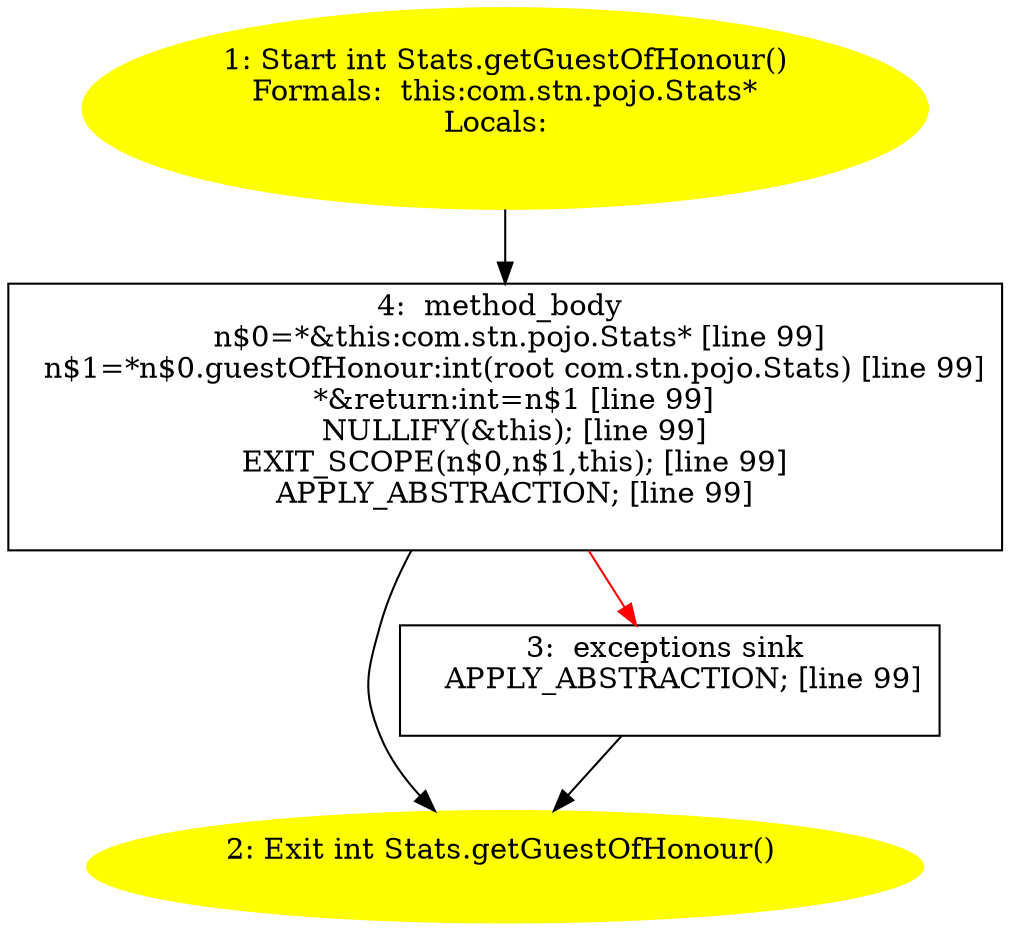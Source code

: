 /* @generated */
digraph cfg {
"com.stn.pojo.Stats.getGuestOfHonour():int.97bc1f145a96facda39a1fc3b42eddc0_1" [label="1: Start int Stats.getGuestOfHonour()\nFormals:  this:com.stn.pojo.Stats*\nLocals:  \n  " color=yellow style=filled]
	

	 "com.stn.pojo.Stats.getGuestOfHonour():int.97bc1f145a96facda39a1fc3b42eddc0_1" -> "com.stn.pojo.Stats.getGuestOfHonour():int.97bc1f145a96facda39a1fc3b42eddc0_4" ;
"com.stn.pojo.Stats.getGuestOfHonour():int.97bc1f145a96facda39a1fc3b42eddc0_2" [label="2: Exit int Stats.getGuestOfHonour() \n  " color=yellow style=filled]
	

"com.stn.pojo.Stats.getGuestOfHonour():int.97bc1f145a96facda39a1fc3b42eddc0_3" [label="3:  exceptions sink \n   APPLY_ABSTRACTION; [line 99]\n " shape="box"]
	

	 "com.stn.pojo.Stats.getGuestOfHonour():int.97bc1f145a96facda39a1fc3b42eddc0_3" -> "com.stn.pojo.Stats.getGuestOfHonour():int.97bc1f145a96facda39a1fc3b42eddc0_2" ;
"com.stn.pojo.Stats.getGuestOfHonour():int.97bc1f145a96facda39a1fc3b42eddc0_4" [label="4:  method_body \n   n$0=*&this:com.stn.pojo.Stats* [line 99]\n  n$1=*n$0.guestOfHonour:int(root com.stn.pojo.Stats) [line 99]\n  *&return:int=n$1 [line 99]\n  NULLIFY(&this); [line 99]\n  EXIT_SCOPE(n$0,n$1,this); [line 99]\n  APPLY_ABSTRACTION; [line 99]\n " shape="box"]
	

	 "com.stn.pojo.Stats.getGuestOfHonour():int.97bc1f145a96facda39a1fc3b42eddc0_4" -> "com.stn.pojo.Stats.getGuestOfHonour():int.97bc1f145a96facda39a1fc3b42eddc0_2" ;
	 "com.stn.pojo.Stats.getGuestOfHonour():int.97bc1f145a96facda39a1fc3b42eddc0_4" -> "com.stn.pojo.Stats.getGuestOfHonour():int.97bc1f145a96facda39a1fc3b42eddc0_3" [color="red" ];
}

